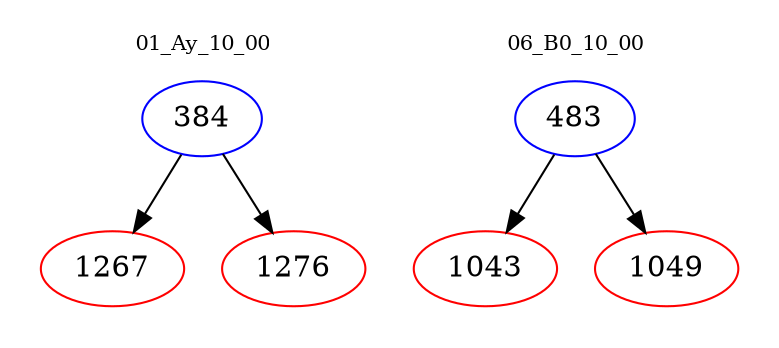 digraph{
subgraph cluster_0 {
color = white
label = "01_Ay_10_00";
fontsize=10;
T0_384 [label="384", color="blue"]
T0_384 -> T0_1267 [color="black"]
T0_1267 [label="1267", color="red"]
T0_384 -> T0_1276 [color="black"]
T0_1276 [label="1276", color="red"]
}
subgraph cluster_1 {
color = white
label = "06_B0_10_00";
fontsize=10;
T1_483 [label="483", color="blue"]
T1_483 -> T1_1043 [color="black"]
T1_1043 [label="1043", color="red"]
T1_483 -> T1_1049 [color="black"]
T1_1049 [label="1049", color="red"]
}
}
